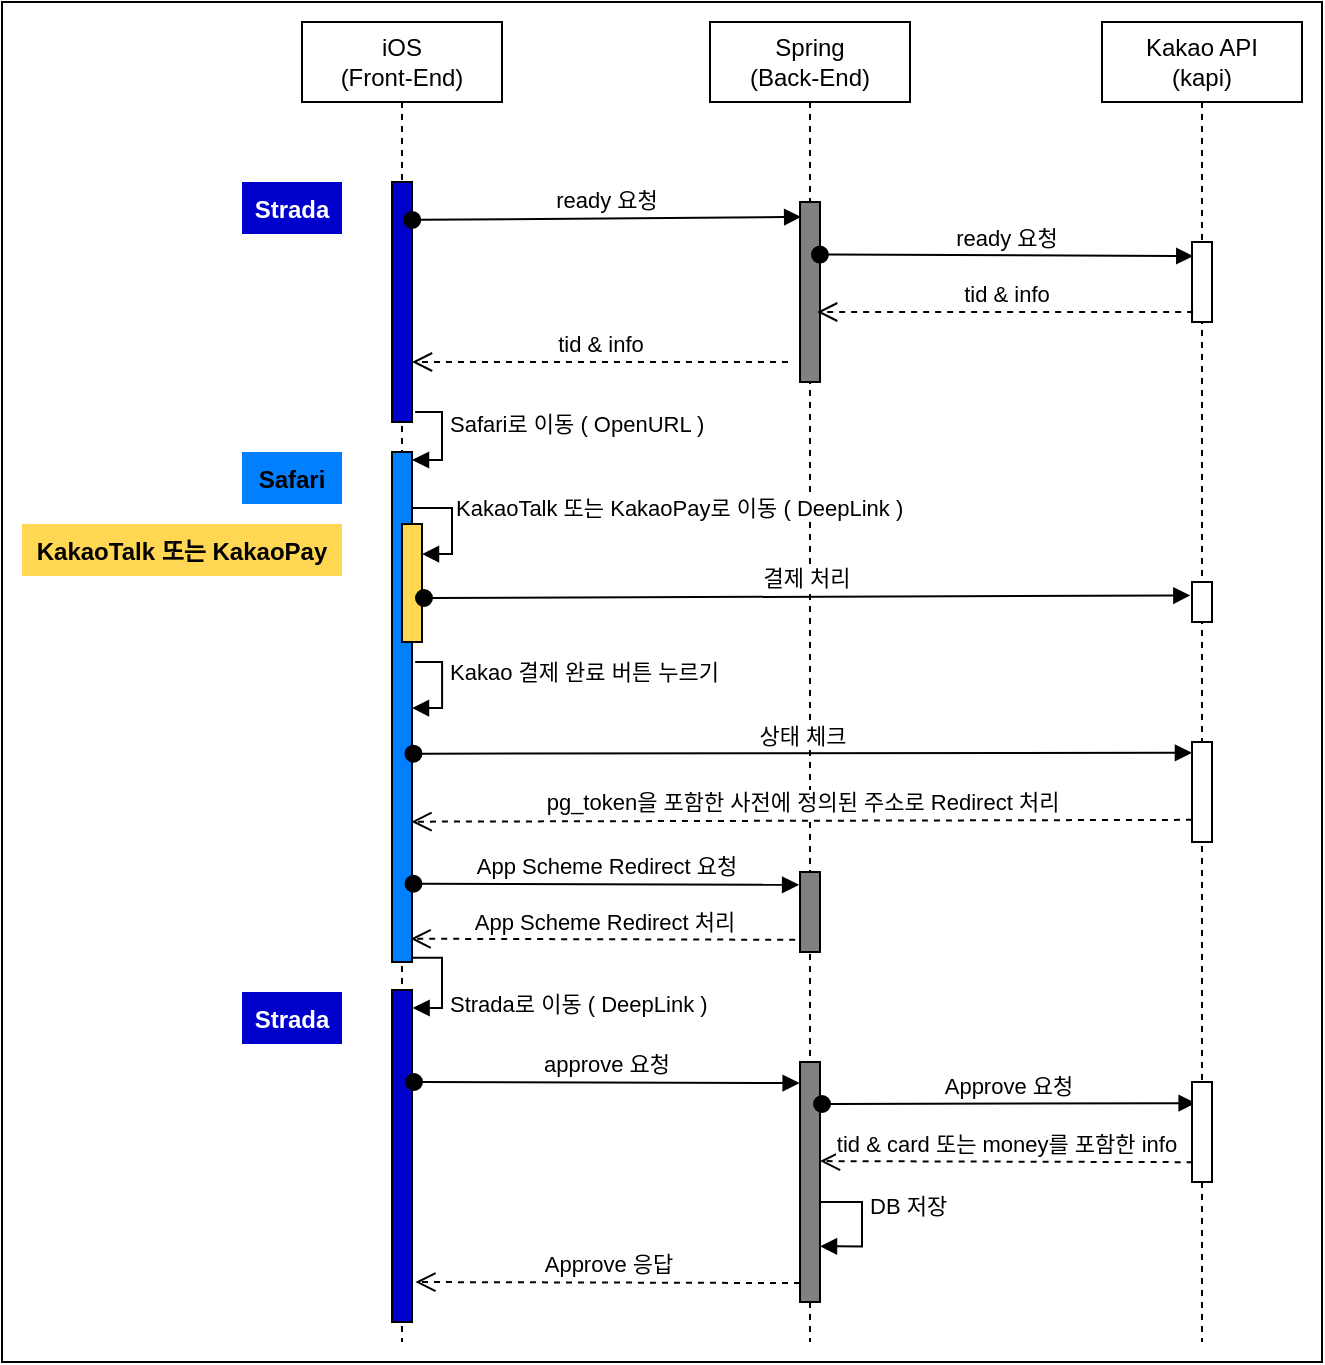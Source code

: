 <mxfile>
    <diagram id="p-Txsvb8DycO-Tz0CJlA" name="페이지-1">
        <mxGraphModel dx="1627" dy="930" grid="1" gridSize="10" guides="1" tooltips="1" connect="1" arrows="1" fold="1" page="1" pageScale="1" pageWidth="827" pageHeight="1169" math="0" shadow="0">
            <root>
                <mxCell id="0"/>
                <mxCell id="1" parent="0"/>
                <mxCell id="103" value="" style="rounded=0;whiteSpace=wrap;html=1;" vertex="1" parent="1">
                    <mxGeometry x="10" y="90" width="660" height="680" as="geometry"/>
                </mxCell>
                <mxCell id="54" value="Spring&lt;br&gt;(Back-End)" style="shape=umlLifeline;perimeter=lifelinePerimeter;whiteSpace=wrap;html=1;container=1;collapsible=0;recursiveResize=0;outlineConnect=0;" parent="1" vertex="1">
                    <mxGeometry x="364" y="100" width="100" height="660" as="geometry"/>
                </mxCell>
                <mxCell id="55" value="" style="html=1;points=[];perimeter=orthogonalPerimeter;fillColor=#808080;" parent="54" vertex="1">
                    <mxGeometry x="45" y="90" width="10" height="90" as="geometry"/>
                </mxCell>
                <mxCell id="74" value="" style="html=1;points=[];perimeter=orthogonalPerimeter;fillColor=#808080;" parent="54" vertex="1">
                    <mxGeometry x="45" y="425" width="10" height="40" as="geometry"/>
                </mxCell>
                <mxCell id="97" value="" style="html=1;points=[];perimeter=orthogonalPerimeter;fillColor=#808080;" parent="54" vertex="1">
                    <mxGeometry x="45" y="520" width="10" height="120" as="geometry"/>
                </mxCell>
                <mxCell id="102" value="DB 저장" style="edgeStyle=orthogonalEdgeStyle;html=1;align=left;spacingLeft=2;endArrow=block;rounded=0;entryX=1.027;entryY=0.052;exitX=1.027;exitY=0.975;exitDx=0;exitDy=0;exitPerimeter=0;entryDx=0;entryDy=0;entryPerimeter=0;" parent="54" edge="1">
                    <mxGeometry x="-0.27" relative="1" as="geometry">
                        <mxPoint x="55" y="590.005" as="sourcePoint"/>
                        <Array as="points">
                            <mxPoint x="76" y="590"/>
                            <mxPoint x="76" y="612"/>
                        </Array>
                        <mxPoint x="55" y="612.162" as="targetPoint"/>
                        <mxPoint as="offset"/>
                    </mxGeometry>
                </mxCell>
                <mxCell id="96" value="Approve 응답" style="html=1;verticalAlign=bottom;endArrow=open;dashed=1;endSize=8;entryX=0.929;entryY=0.959;entryDx=0;entryDy=0;entryPerimeter=0;exitX=-0.24;exitY=0.802;exitDx=0;exitDy=0;exitPerimeter=0;" parent="54" edge="1">
                    <mxGeometry relative="1" as="geometry">
                        <mxPoint x="45.0" y="630.542" as="sourcePoint"/>
                        <mxPoint x="-147.31" y="630.005" as="targetPoint"/>
                    </mxGeometry>
                </mxCell>
                <mxCell id="56" value="iOS&lt;br&gt;(Front-End)" style="shape=umlLifeline;perimeter=lifelinePerimeter;whiteSpace=wrap;html=1;container=1;collapsible=0;recursiveResize=0;outlineConnect=0;" parent="1" vertex="1">
                    <mxGeometry x="160" y="100" width="100" height="660" as="geometry"/>
                </mxCell>
                <mxCell id="57" value="" style="html=1;points=[];perimeter=orthogonalPerimeter;fillColor=#0000CC;" parent="56" vertex="1">
                    <mxGeometry x="45" y="80" width="10" height="120" as="geometry"/>
                </mxCell>
                <mxCell id="72" value="" style="html=1;points=[];perimeter=orthogonalPerimeter;fillColor=#007FFF;" parent="56" vertex="1">
                    <mxGeometry x="45" y="215" width="10" height="255" as="geometry"/>
                </mxCell>
                <mxCell id="73" value="Safari로 이동 ( OpenURL )" style="edgeStyle=orthogonalEdgeStyle;html=1;align=left;spacingLeft=2;endArrow=block;rounded=0;entryX=0.996;entryY=0.018;exitX=1.158;exitY=0.958;exitDx=0;exitDy=0;exitPerimeter=0;entryDx=0;entryDy=0;entryPerimeter=0;" parent="56" source="57" target="72" edge="1">
                    <mxGeometry x="-0.284" relative="1" as="geometry">
                        <mxPoint x="70" y="190" as="sourcePoint"/>
                        <Array as="points">
                            <mxPoint x="70" y="195"/>
                            <mxPoint x="70" y="219"/>
                            <mxPoint x="55" y="219"/>
                        </Array>
                        <mxPoint as="offset"/>
                    </mxGeometry>
                </mxCell>
                <mxCell id="75" value="" style="html=1;points=[];perimeter=orthogonalPerimeter;fillColor=#FFD752;" parent="56" vertex="1">
                    <mxGeometry x="50" y="251" width="10" height="59" as="geometry"/>
                </mxCell>
                <mxCell id="78" value="KakaoTalk 또는 KakaoPay로 이동 ( DeepLink )" style="edgeStyle=orthogonalEdgeStyle;html=1;align=left;spacingLeft=2;endArrow=block;rounded=0;entryX=0.996;entryY=0.018;entryDx=0;entryDy=0;entryPerimeter=0;" parent="56" edge="1">
                    <mxGeometry x="-0.284" relative="1" as="geometry">
                        <mxPoint x="60" y="243" as="sourcePoint"/>
                        <Array as="points">
                            <mxPoint x="55" y="243"/>
                            <mxPoint x="75" y="243"/>
                            <mxPoint x="75" y="266"/>
                        </Array>
                        <mxPoint x="60.0" y="266.01" as="targetPoint"/>
                        <mxPoint as="offset"/>
                    </mxGeometry>
                </mxCell>
                <mxCell id="79" value="결제 처리" style="html=1;verticalAlign=bottom;startArrow=oval;startFill=1;endArrow=block;startSize=8;entryX=-0.182;entryY=0.291;entryDx=0;entryDy=0;entryPerimeter=0;" parent="56" edge="1">
                    <mxGeometry width="60" relative="1" as="geometry">
                        <mxPoint x="61" y="288" as="sourcePoint"/>
                        <mxPoint x="444.18" y="286.73" as="targetPoint"/>
                    </mxGeometry>
                </mxCell>
                <mxCell id="82" value="Kakao 결제 완료 버튼 누르기" style="edgeStyle=orthogonalEdgeStyle;html=1;align=left;spacingLeft=2;endArrow=block;rounded=0;entryX=0.996;entryY=0.018;exitX=1.158;exitY=0.958;exitDx=0;exitDy=0;exitPerimeter=0;entryDx=0;entryDy=0;entryPerimeter=0;" parent="56" edge="1">
                    <mxGeometry x="-0.284" relative="1" as="geometry">
                        <mxPoint x="56.62" y="320.0" as="sourcePoint"/>
                        <Array as="points">
                            <mxPoint x="70.04" y="320.04"/>
                            <mxPoint x="70.04" y="343.04"/>
                        </Array>
                        <mxPoint x="55.0" y="343.01" as="targetPoint"/>
                        <mxPoint as="offset"/>
                    </mxGeometry>
                </mxCell>
                <mxCell id="89" value="" style="html=1;points=[];perimeter=orthogonalPerimeter;fillColor=#0000CC;" parent="56" vertex="1">
                    <mxGeometry x="45" y="484" width="10" height="166" as="geometry"/>
                </mxCell>
                <mxCell id="91" value="Strada로 이동 ( DeepLink&amp;nbsp;)" style="edgeStyle=orthogonalEdgeStyle;html=1;align=left;spacingLeft=2;endArrow=block;rounded=0;entryX=1.027;entryY=0.052;exitX=1.027;exitY=0.975;exitDx=0;exitDy=0;exitPerimeter=0;entryDx=0;entryDy=0;entryPerimeter=0;" parent="56" target="89" edge="1">
                    <mxGeometry x="0.367" relative="1" as="geometry">
                        <mxPoint x="55.27" y="467.875" as="sourcePoint"/>
                        <Array as="points">
                            <mxPoint x="70" y="468"/>
                            <mxPoint x="70" y="493"/>
                            <mxPoint x="55" y="493"/>
                        </Array>
                        <mxPoint x="55" y="498.01" as="targetPoint"/>
                        <mxPoint as="offset"/>
                    </mxGeometry>
                </mxCell>
                <mxCell id="90" value="Strada" style="text;align=center;fontStyle=1;fontColor=white;verticalAlign=middle;spacingLeft=3;spacingRight=3;strokeColor=none;rotatable=0;points=[[0,0.5],[1,0.5]];portConstraint=eastwest;fillColor=#0000CC;" parent="56" vertex="1">
                    <mxGeometry x="-30" y="485" width="50" height="26" as="geometry"/>
                </mxCell>
                <mxCell id="61" value="Kakao API&lt;br&gt;(kapi)" style="shape=umlLifeline;perimeter=lifelinePerimeter;whiteSpace=wrap;html=1;container=1;collapsible=0;recursiveResize=0;outlineConnect=0;" parent="1" vertex="1">
                    <mxGeometry x="560" y="100" width="100" height="660" as="geometry"/>
                </mxCell>
                <mxCell id="62" value="" style="html=1;points=[];perimeter=orthogonalPerimeter;" parent="61" vertex="1">
                    <mxGeometry x="45" y="110" width="10" height="40" as="geometry"/>
                </mxCell>
                <mxCell id="80" value="" style="html=1;points=[];perimeter=orthogonalPerimeter;" parent="61" vertex="1">
                    <mxGeometry x="45" y="280" width="10" height="20" as="geometry"/>
                </mxCell>
                <mxCell id="84" value="" style="html=1;points=[];perimeter=orthogonalPerimeter;" parent="61" vertex="1">
                    <mxGeometry x="45" y="360" width="10" height="50" as="geometry"/>
                </mxCell>
                <mxCell id="98" value="Approve 요청" style="html=1;verticalAlign=bottom;startArrow=oval;startFill=1;endArrow=block;startSize=8;entryX=-0.044;entryY=0.185;entryDx=0;entryDy=0;entryPerimeter=0;" parent="61" edge="1">
                    <mxGeometry width="60" relative="1" as="geometry">
                        <mxPoint x="-140" y="541" as="sourcePoint"/>
                        <mxPoint x="46.82" y="540.555" as="targetPoint"/>
                    </mxGeometry>
                </mxCell>
                <mxCell id="99" value="" style="html=1;points=[];perimeter=orthogonalPerimeter;" parent="61" vertex="1">
                    <mxGeometry x="45" y="530" width="10" height="50" as="geometry"/>
                </mxCell>
                <mxCell id="64" value="Strada" style="text;align=center;fontStyle=1;fontColor=white;erticalAlign=middle;spacingLeft=3;spacingRight=3;strokeColor=none;rotatable=0;points=[[0,0.5],[1,0.5]];portConstraint=eastwest;fillColor=#0000CC;" parent="1" vertex="1">
                    <mxGeometry x="130" y="180" width="50" height="26" as="geometry"/>
                </mxCell>
                <mxCell id="65" value="ready 요청" style="html=1;verticalAlign=bottom;startArrow=oval;startFill=1;endArrow=block;startSize=8;entryX=0.063;entryY=0.176;entryDx=0;entryDy=0;entryPerimeter=0;exitX=0.996;exitY=0.292;exitDx=0;exitDy=0;exitPerimeter=0;" parent="1" source="55" target="62" edge="1">
                    <mxGeometry width="60" relative="1" as="geometry">
                        <mxPoint x="420" y="215" as="sourcePoint"/>
                        <mxPoint x="600" y="216" as="targetPoint"/>
                    </mxGeometry>
                </mxCell>
                <mxCell id="63" value="ready 요청" style="html=1;verticalAlign=bottom;startArrow=oval;startFill=1;endArrow=block;startSize=8;entryX=0.058;entryY=0.083;entryDx=0;entryDy=0;entryPerimeter=0;exitX=1.012;exitY=0.158;exitDx=0;exitDy=0;exitPerimeter=0;" parent="1" source="57" target="55" edge="1">
                    <mxGeometry width="60" relative="1" as="geometry">
                        <mxPoint x="220" y="200" as="sourcePoint"/>
                        <mxPoint x="275" y="200" as="targetPoint"/>
                    </mxGeometry>
                </mxCell>
                <mxCell id="70" value="tid &amp;amp; info" style="html=1;verticalAlign=bottom;endArrow=open;dashed=1;endSize=8;entryX=0.858;entryY=0.375;entryDx=0;entryDy=0;entryPerimeter=0;exitX=0.058;exitY=0.375;exitDx=0;exitDy=0;exitPerimeter=0;" parent="1" edge="1">
                    <mxGeometry relative="1" as="geometry">
                        <mxPoint x="605.58" y="245" as="sourcePoint"/>
                        <mxPoint x="417.58" y="245" as="targetPoint"/>
                    </mxGeometry>
                </mxCell>
                <mxCell id="71" value="tid &amp;amp; info" style="html=1;verticalAlign=bottom;endArrow=open;dashed=1;endSize=8;entryX=0.858;entryY=0.375;entryDx=0;entryDy=0;entryPerimeter=0;exitX=0.058;exitY=0.375;exitDx=0;exitDy=0;exitPerimeter=0;" parent="1" edge="1">
                    <mxGeometry relative="1" as="geometry">
                        <mxPoint x="403.0" y="270" as="sourcePoint"/>
                        <mxPoint x="215.0" y="270" as="targetPoint"/>
                    </mxGeometry>
                </mxCell>
                <mxCell id="83" value="상태 체크" style="html=1;verticalAlign=bottom;startArrow=oval;startFill=1;endArrow=block;startSize=8;exitX=1.074;exitY=0.659;exitDx=0;exitDy=0;exitPerimeter=0;entryX=-0.003;entryY=0.214;entryDx=0;entryDy=0;entryPerimeter=0;" parent="1" edge="1">
                    <mxGeometry width="60" relative="1" as="geometry">
                        <mxPoint x="215.74" y="465.865" as="sourcePoint"/>
                        <mxPoint x="604.97" y="465.42" as="targetPoint"/>
                    </mxGeometry>
                </mxCell>
                <mxCell id="85" value="pg_token을 포함한 사전에 정의된 주소로 Redirect 처리" style="html=1;verticalAlign=bottom;endArrow=open;dashed=1;endSize=8;exitX=-0.003;exitY=0.864;exitDx=0;exitDy=0;exitPerimeter=0;entryX=0.972;entryY=0.744;entryDx=0;entryDy=0;entryPerimeter=0;" parent="1" edge="1">
                    <mxGeometry relative="1" as="geometry">
                        <mxPoint x="604.97" y="498.92" as="sourcePoint"/>
                        <mxPoint x="214.72" y="499.84" as="targetPoint"/>
                    </mxGeometry>
                </mxCell>
                <mxCell id="86" value="App Scheme Redirect 요청" style="html=1;verticalAlign=bottom;startArrow=oval;startFill=1;endArrow=block;startSize=8;exitX=1.074;exitY=0.825;exitDx=0;exitDy=0;exitPerimeter=0;entryX=-0.044;entryY=0.185;entryDx=0;entryDy=0;entryPerimeter=0;" parent="1" edge="1">
                    <mxGeometry width="60" relative="1" as="geometry">
                        <mxPoint x="215.74" y="530.875" as="sourcePoint"/>
                        <mxPoint x="408.56" y="531.435" as="targetPoint"/>
                    </mxGeometry>
                </mxCell>
                <mxCell id="88" value="App Scheme Redirect 처리" style="html=1;verticalAlign=bottom;endArrow=open;dashed=1;endSize=8;entryX=0.929;entryY=0.959;entryDx=0;entryDy=0;entryPerimeter=0;exitX=-0.24;exitY=0.802;exitDx=0;exitDy=0;exitPerimeter=0;" parent="1" edge="1">
                    <mxGeometry relative="1" as="geometry">
                        <mxPoint x="406.6" y="558.902" as="sourcePoint"/>
                        <mxPoint x="214.29" y="558.365" as="targetPoint"/>
                    </mxGeometry>
                </mxCell>
                <mxCell id="92" value="KakaoTalk 또는 KakaoPay" style="text;align=center;fontStyle=1;fontColor=black;verticalAlign=middle;spacingLeft=3;spacingRight=3;strokeColor=none;rotatable=0;points=[[0,0.5],[1,0.5]];portConstraint=eastwest;fillColor=#FFD752;" parent="1" vertex="1">
                    <mxGeometry x="20" y="351" width="160" height="26" as="geometry"/>
                </mxCell>
                <mxCell id="77" value="Safari" style="text;align=center;fontStyle=1;verticalAlign=middle;spacingLeft=3;spacingRight=3;strokeColor=none;rotatable=0;points=[[0,0.5],[1,0.5]];portConstraint=eastwest;fillColor=#007FFF;" parent="1" vertex="1">
                    <mxGeometry x="130" y="315" width="50" height="26" as="geometry"/>
                </mxCell>
                <mxCell id="95" value="approve 요청" style="html=1;verticalAlign=bottom;startArrow=oval;startFill=1;endArrow=block;startSize=8;exitX=1.074;exitY=0.825;exitDx=0;exitDy=0;exitPerimeter=0;entryX=-0.044;entryY=0.185;entryDx=0;entryDy=0;entryPerimeter=0;" parent="1" edge="1">
                    <mxGeometry width="60" relative="1" as="geometry">
                        <mxPoint x="216" y="629.995" as="sourcePoint"/>
                        <mxPoint x="408.82" y="630.555" as="targetPoint"/>
                    </mxGeometry>
                </mxCell>
                <mxCell id="101" value="tid &amp;amp; card 또는 money를 포함한 info" style="html=1;verticalAlign=bottom;endArrow=open;dashed=1;endSize=8;exitX=-0.24;exitY=0.802;exitDx=0;exitDy=0;exitPerimeter=0;" parent="1" edge="1">
                    <mxGeometry relative="1" as="geometry">
                        <mxPoint x="605.31" y="670.092" as="sourcePoint"/>
                        <mxPoint x="419" y="669.55" as="targetPoint"/>
                    </mxGeometry>
                </mxCell>
            </root>
        </mxGraphModel>
    </diagram>
</mxfile>